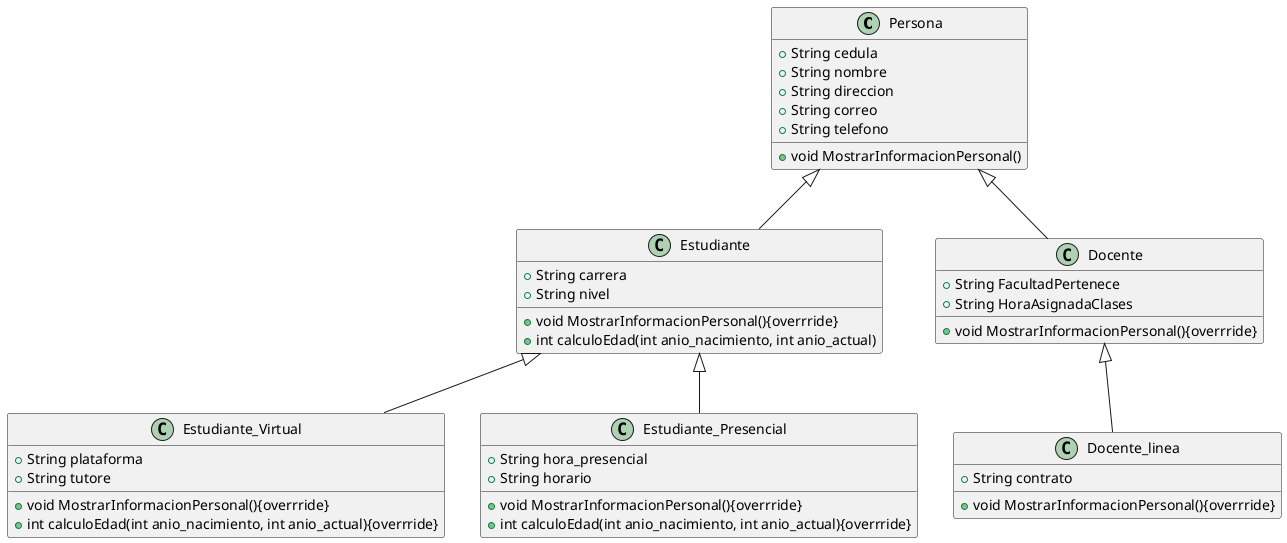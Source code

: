 @startuml
class Persona{
+String cedula
+String nombre
+String direccion
+String correo
+String telefono
+void MostrarInformacionPersonal()
}

class Estudiante{
+String carrera
+String nivel
+void MostrarInformacionPersonal(){overrride}
+int calculoEdad(int anio_nacimiento, int anio_actual)
}

class Docente{
+String FacultadPertenece
+String HoraAsignadaClases
+void MostrarInformacionPersonal(){overrride}
}

class Docente_linea{
+String contrato
+void MostrarInformacionPersonal(){overrride}
}
class Estudiante_Virtual{
+String plataforma
+String tutore
+void MostrarInformacionPersonal(){overrride}
+int calculoEdad(int anio_nacimiento, int anio_actual){overrride}
}

class Estudiante_Presencial{
+String hora_presencial
+String horario
+void MostrarInformacionPersonal(){overrride}
+int calculoEdad(int anio_nacimiento, int anio_actual){overrride}
}

Persona <|-- Estudiante
Persona <|-- Docente

Estudiante <|-- Estudiante_Virtual
Estudiante <|-- Estudiante_Presencial
Docente <|-- Docente_linea

@enduml